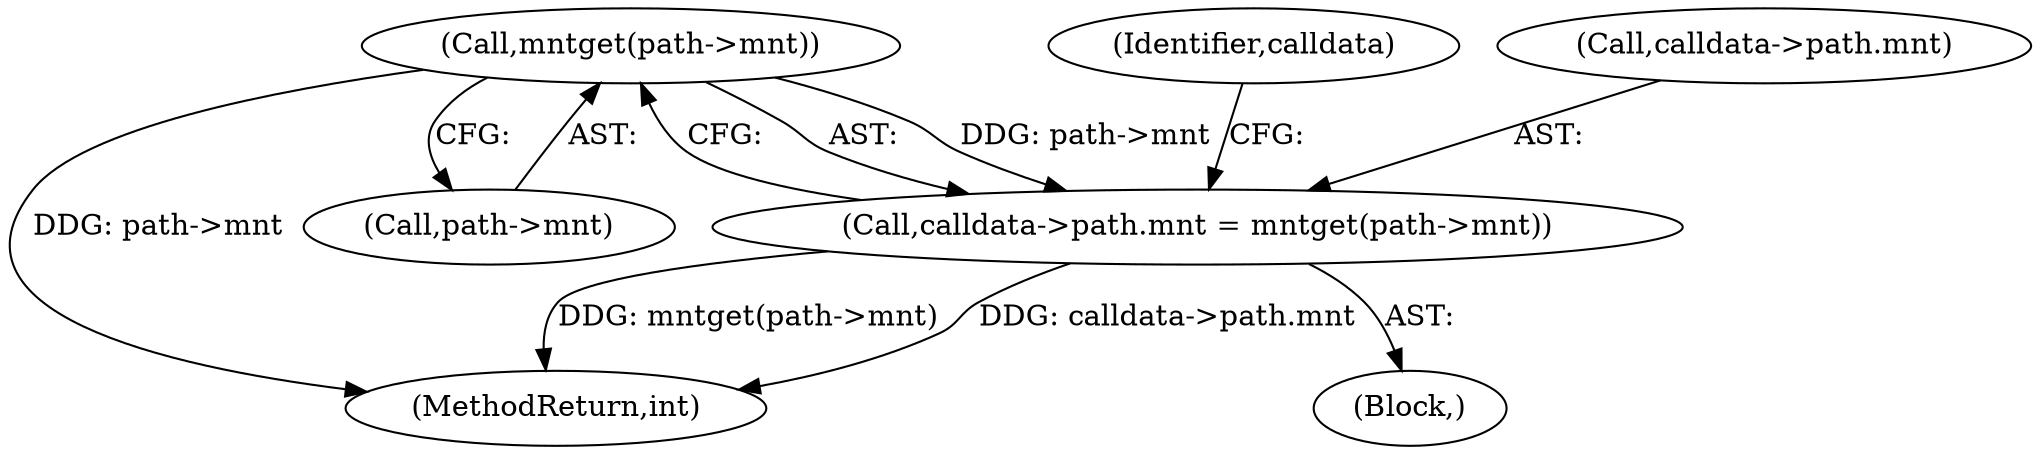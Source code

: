 digraph "0_linux_dc0b027dfadfcb8a5504f7d8052754bf8d501ab9_8@pointer" {
"1000244" [label="(Call,mntget(path->mnt))"];
"1000238" [label="(Call,calldata->path.mnt = mntget(path->mnt))"];
"1000244" [label="(Call,mntget(path->mnt))"];
"1000105" [label="(Block,)"];
"1000315" [label="(MethodReturn,int)"];
"1000245" [label="(Call,path->mnt)"];
"1000238" [label="(Call,calldata->path.mnt = mntget(path->mnt))"];
"1000251" [label="(Identifier,calldata)"];
"1000239" [label="(Call,calldata->path.mnt)"];
"1000244" -> "1000238"  [label="AST: "];
"1000244" -> "1000245"  [label="CFG: "];
"1000245" -> "1000244"  [label="AST: "];
"1000238" -> "1000244"  [label="CFG: "];
"1000244" -> "1000315"  [label="DDG: path->mnt"];
"1000244" -> "1000238"  [label="DDG: path->mnt"];
"1000238" -> "1000105"  [label="AST: "];
"1000239" -> "1000238"  [label="AST: "];
"1000251" -> "1000238"  [label="CFG: "];
"1000238" -> "1000315"  [label="DDG: mntget(path->mnt)"];
"1000238" -> "1000315"  [label="DDG: calldata->path.mnt"];
}
